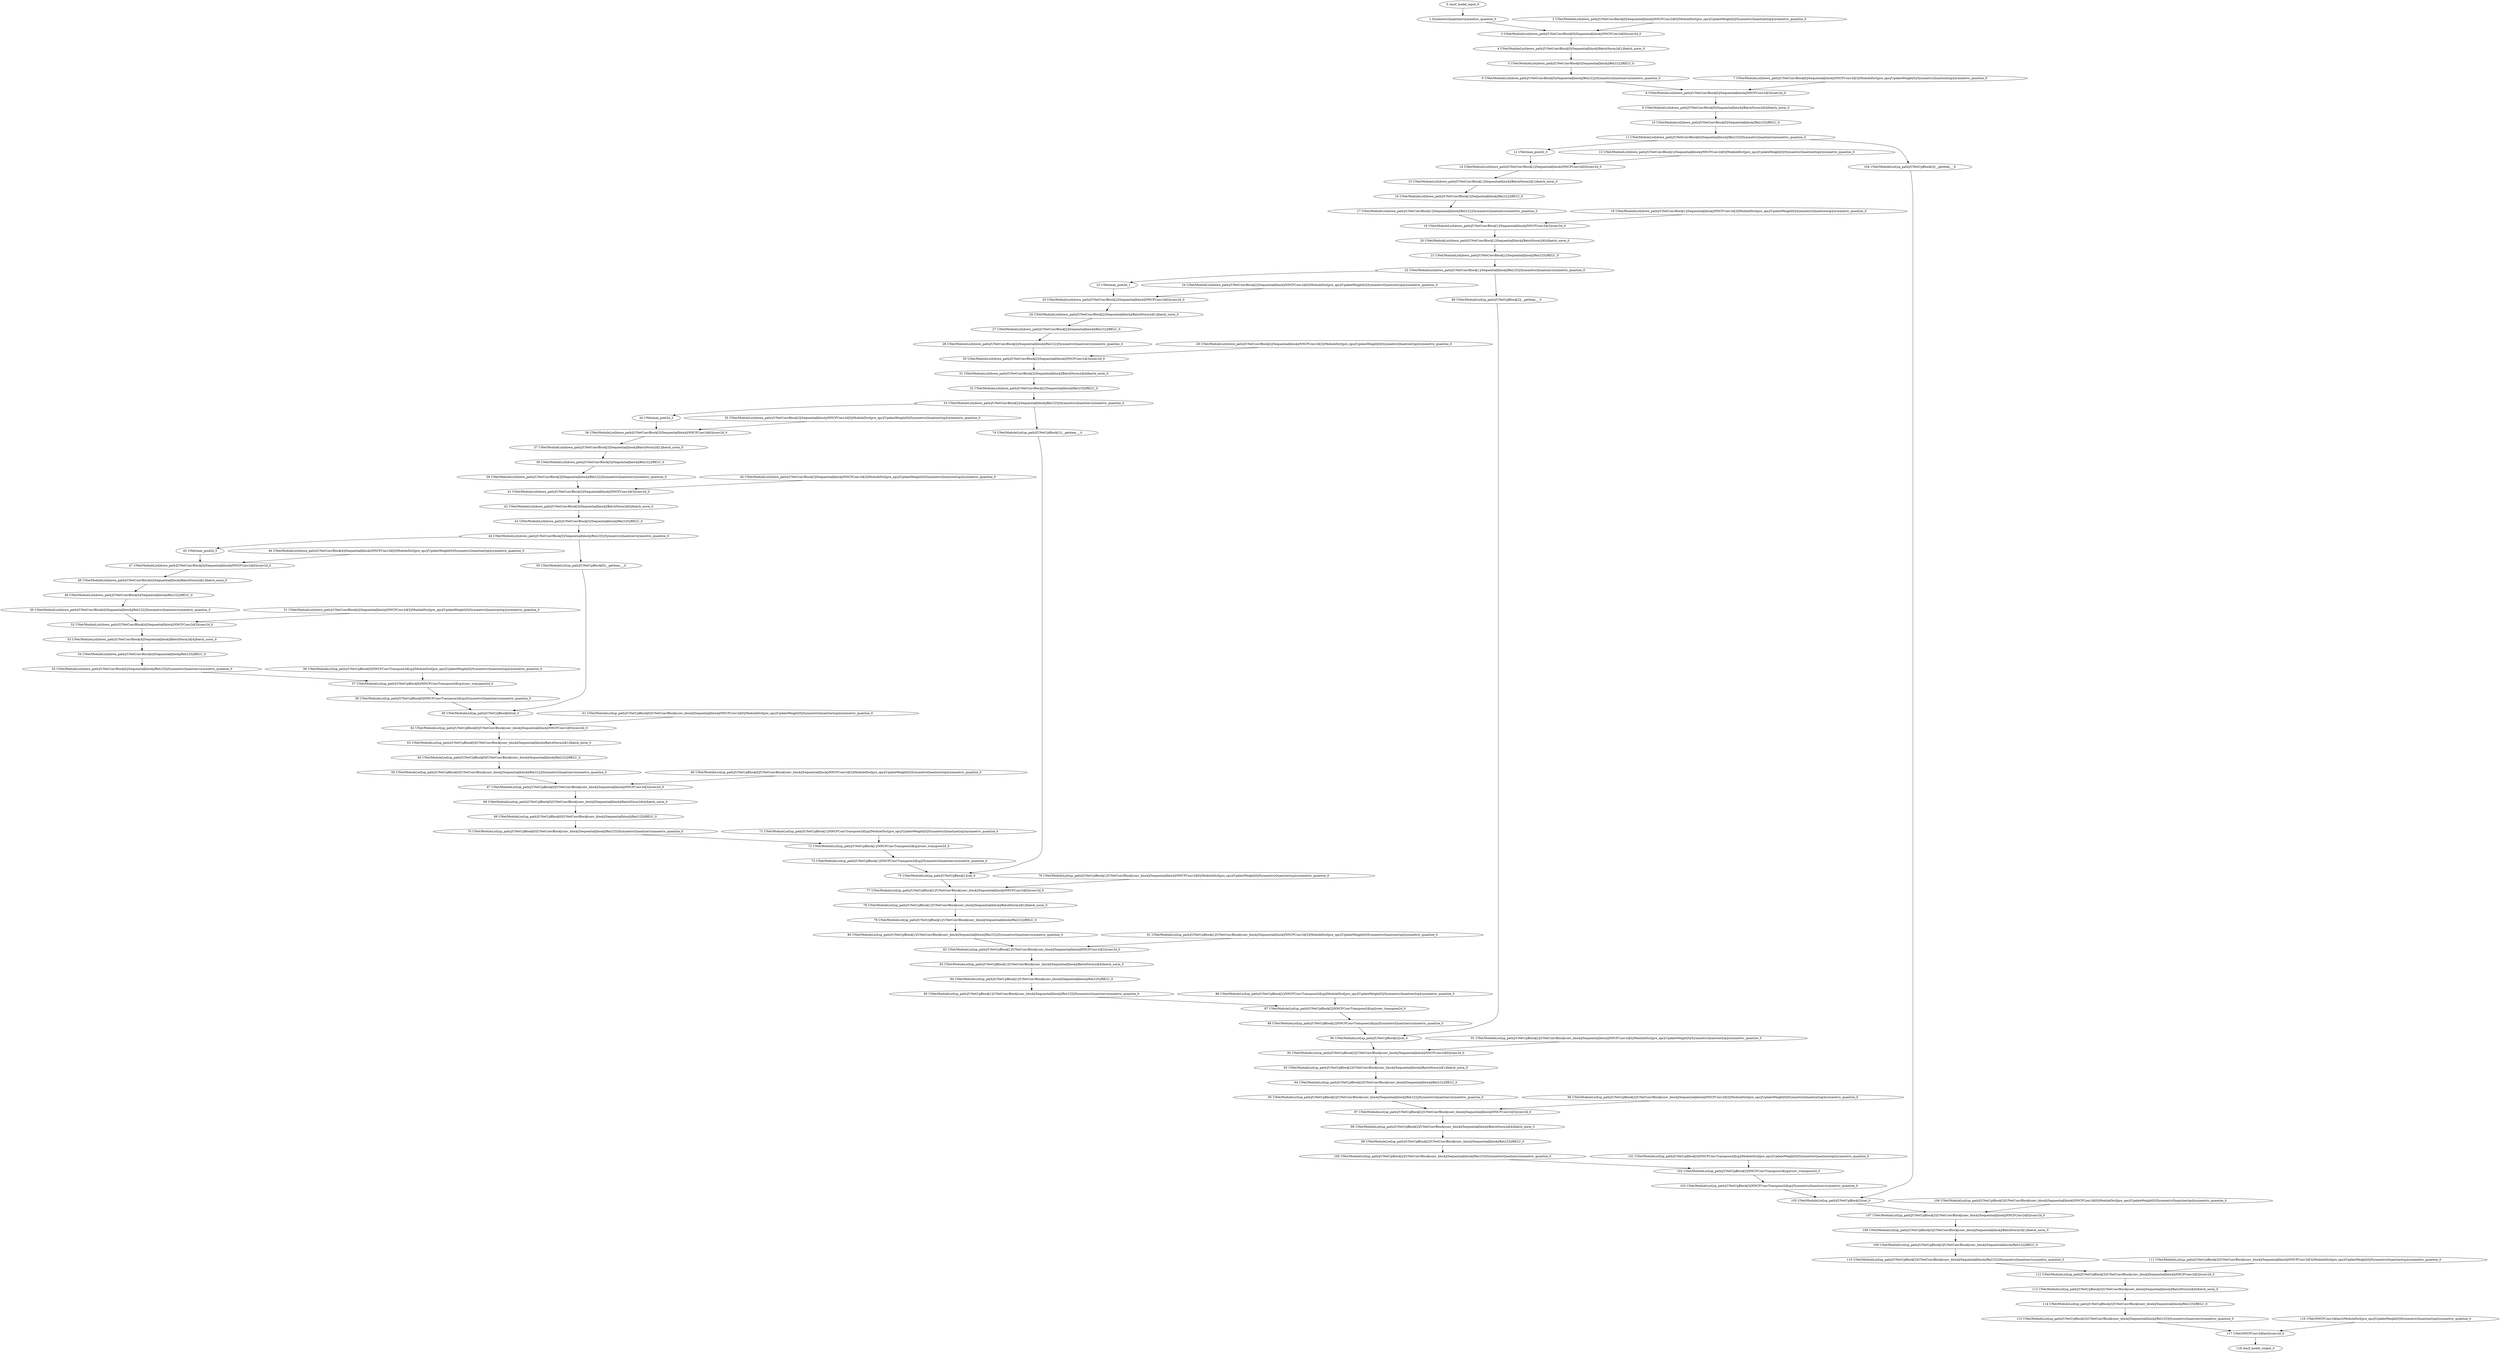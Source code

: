 strict digraph  {
"0 /nncf_model_input_0" [id=0, type=nncf_model_input];
"1 SymmetricQuantizer/symmetric_quantize_0" [id=1, type=symmetric_quantize];
"2 UNet/ModuleList[down_path]/UNetConvBlock[0]/Sequential[block]/NNCFConv2d[0]/ModuleDict[pre_ops]/UpdateWeight[0]/SymmetricQuantizer[op]/symmetric_quantize_0" [id=2, type=symmetric_quantize];
"3 UNet/ModuleList[down_path]/UNetConvBlock[0]/Sequential[block]/NNCFConv2d[0]/conv2d_0" [id=3, type=conv2d];
"4 UNet/ModuleList[down_path]/UNetConvBlock[0]/Sequential[block]/BatchNorm2d[1]/batch_norm_0" [id=4, type=batch_norm];
"5 UNet/ModuleList[down_path]/UNetConvBlock[0]/Sequential[block]/ReLU[2]/RELU_0" [id=5, type=RELU];
"6 UNet/ModuleList[down_path]/UNetConvBlock[0]/Sequential[block]/ReLU[2]/SymmetricQuantizer/symmetric_quantize_0" [id=6, type=symmetric_quantize];
"7 UNet/ModuleList[down_path]/UNetConvBlock[0]/Sequential[block]/NNCFConv2d[3]/ModuleDict[pre_ops]/UpdateWeight[0]/SymmetricQuantizer[op]/symmetric_quantize_0" [id=7, type=symmetric_quantize];
"8 UNet/ModuleList[down_path]/UNetConvBlock[0]/Sequential[block]/NNCFConv2d[3]/conv2d_0" [id=8, type=conv2d];
"9 UNet/ModuleList[down_path]/UNetConvBlock[0]/Sequential[block]/BatchNorm2d[4]/batch_norm_0" [id=9, type=batch_norm];
"10 UNet/ModuleList[down_path]/UNetConvBlock[0]/Sequential[block]/ReLU[5]/RELU_0" [id=10, type=RELU];
"11 UNet/ModuleList[down_path]/UNetConvBlock[0]/Sequential[block]/ReLU[5]/SymmetricQuantizer/symmetric_quantize_0" [id=11, type=symmetric_quantize];
"12 UNet/max_pool2d_0" [id=12, type=max_pool2d];
"13 UNet/ModuleList[down_path]/UNetConvBlock[1]/Sequential[block]/NNCFConv2d[0]/ModuleDict[pre_ops]/UpdateWeight[0]/SymmetricQuantizer[op]/symmetric_quantize_0" [id=13, type=symmetric_quantize];
"14 UNet/ModuleList[down_path]/UNetConvBlock[1]/Sequential[block]/NNCFConv2d[0]/conv2d_0" [id=14, type=conv2d];
"15 UNet/ModuleList[down_path]/UNetConvBlock[1]/Sequential[block]/BatchNorm2d[1]/batch_norm_0" [id=15, type=batch_norm];
"16 UNet/ModuleList[down_path]/UNetConvBlock[1]/Sequential[block]/ReLU[2]/RELU_0" [id=16, type=RELU];
"17 UNet/ModuleList[down_path]/UNetConvBlock[1]/Sequential[block]/ReLU[2]/SymmetricQuantizer/symmetric_quantize_0" [id=17, type=symmetric_quantize];
"18 UNet/ModuleList[down_path]/UNetConvBlock[1]/Sequential[block]/NNCFConv2d[3]/ModuleDict[pre_ops]/UpdateWeight[0]/SymmetricQuantizer[op]/symmetric_quantize_0" [id=18, type=symmetric_quantize];
"19 UNet/ModuleList[down_path]/UNetConvBlock[1]/Sequential[block]/NNCFConv2d[3]/conv2d_0" [id=19, type=conv2d];
"20 UNet/ModuleList[down_path]/UNetConvBlock[1]/Sequential[block]/BatchNorm2d[4]/batch_norm_0" [id=20, type=batch_norm];
"21 UNet/ModuleList[down_path]/UNetConvBlock[1]/Sequential[block]/ReLU[5]/RELU_0" [id=21, type=RELU];
"22 UNet/ModuleList[down_path]/UNetConvBlock[1]/Sequential[block]/ReLU[5]/SymmetricQuantizer/symmetric_quantize_0" [id=22, type=symmetric_quantize];
"23 UNet/max_pool2d_1" [id=23, type=max_pool2d];
"24 UNet/ModuleList[down_path]/UNetConvBlock[2]/Sequential[block]/NNCFConv2d[0]/ModuleDict[pre_ops]/UpdateWeight[0]/SymmetricQuantizer[op]/symmetric_quantize_0" [id=24, type=symmetric_quantize];
"25 UNet/ModuleList[down_path]/UNetConvBlock[2]/Sequential[block]/NNCFConv2d[0]/conv2d_0" [id=25, type=conv2d];
"26 UNet/ModuleList[down_path]/UNetConvBlock[2]/Sequential[block]/BatchNorm2d[1]/batch_norm_0" [id=26, type=batch_norm];
"27 UNet/ModuleList[down_path]/UNetConvBlock[2]/Sequential[block]/ReLU[2]/RELU_0" [id=27, type=RELU];
"28 UNet/ModuleList[down_path]/UNetConvBlock[2]/Sequential[block]/ReLU[2]/SymmetricQuantizer/symmetric_quantize_0" [id=28, type=symmetric_quantize];
"29 UNet/ModuleList[down_path]/UNetConvBlock[2]/Sequential[block]/NNCFConv2d[3]/ModuleDict[pre_ops]/UpdateWeight[0]/SymmetricQuantizer[op]/symmetric_quantize_0" [id=29, type=symmetric_quantize];
"30 UNet/ModuleList[down_path]/UNetConvBlock[2]/Sequential[block]/NNCFConv2d[3]/conv2d_0" [id=30, type=conv2d];
"31 UNet/ModuleList[down_path]/UNetConvBlock[2]/Sequential[block]/BatchNorm2d[4]/batch_norm_0" [id=31, type=batch_norm];
"32 UNet/ModuleList[down_path]/UNetConvBlock[2]/Sequential[block]/ReLU[5]/RELU_0" [id=32, type=RELU];
"33 UNet/ModuleList[down_path]/UNetConvBlock[2]/Sequential[block]/ReLU[5]/SymmetricQuantizer/symmetric_quantize_0" [id=33, type=symmetric_quantize];
"34 UNet/max_pool2d_2" [id=34, type=max_pool2d];
"35 UNet/ModuleList[down_path]/UNetConvBlock[3]/Sequential[block]/NNCFConv2d[0]/ModuleDict[pre_ops]/UpdateWeight[0]/SymmetricQuantizer[op]/symmetric_quantize_0" [id=35, type=symmetric_quantize];
"36 UNet/ModuleList[down_path]/UNetConvBlock[3]/Sequential[block]/NNCFConv2d[0]/conv2d_0" [id=36, type=conv2d];
"37 UNet/ModuleList[down_path]/UNetConvBlock[3]/Sequential[block]/BatchNorm2d[1]/batch_norm_0" [id=37, type=batch_norm];
"38 UNet/ModuleList[down_path]/UNetConvBlock[3]/Sequential[block]/ReLU[2]/RELU_0" [id=38, type=RELU];
"39 UNet/ModuleList[down_path]/UNetConvBlock[3]/Sequential[block]/ReLU[2]/SymmetricQuantizer/symmetric_quantize_0" [id=39, type=symmetric_quantize];
"40 UNet/ModuleList[down_path]/UNetConvBlock[3]/Sequential[block]/NNCFConv2d[3]/ModuleDict[pre_ops]/UpdateWeight[0]/SymmetricQuantizer[op]/symmetric_quantize_0" [id=40, type=symmetric_quantize];
"41 UNet/ModuleList[down_path]/UNetConvBlock[3]/Sequential[block]/NNCFConv2d[3]/conv2d_0" [id=41, type=conv2d];
"42 UNet/ModuleList[down_path]/UNetConvBlock[3]/Sequential[block]/BatchNorm2d[4]/batch_norm_0" [id=42, type=batch_norm];
"43 UNet/ModuleList[down_path]/UNetConvBlock[3]/Sequential[block]/ReLU[5]/RELU_0" [id=43, type=RELU];
"44 UNet/ModuleList[down_path]/UNetConvBlock[3]/Sequential[block]/ReLU[5]/SymmetricQuantizer/symmetric_quantize_0" [id=44, type=symmetric_quantize];
"45 UNet/max_pool2d_3" [id=45, type=max_pool2d];
"46 UNet/ModuleList[down_path]/UNetConvBlock[4]/Sequential[block]/NNCFConv2d[0]/ModuleDict[pre_ops]/UpdateWeight[0]/SymmetricQuantizer[op]/symmetric_quantize_0" [id=46, type=symmetric_quantize];
"47 UNet/ModuleList[down_path]/UNetConvBlock[4]/Sequential[block]/NNCFConv2d[0]/conv2d_0" [id=47, type=conv2d];
"48 UNet/ModuleList[down_path]/UNetConvBlock[4]/Sequential[block]/BatchNorm2d[1]/batch_norm_0" [id=48, type=batch_norm];
"49 UNet/ModuleList[down_path]/UNetConvBlock[4]/Sequential[block]/ReLU[2]/RELU_0" [id=49, type=RELU];
"50 UNet/ModuleList[down_path]/UNetConvBlock[4]/Sequential[block]/ReLU[2]/SymmetricQuantizer/symmetric_quantize_0" [id=50, type=symmetric_quantize];
"51 UNet/ModuleList[down_path]/UNetConvBlock[4]/Sequential[block]/NNCFConv2d[3]/ModuleDict[pre_ops]/UpdateWeight[0]/SymmetricQuantizer[op]/symmetric_quantize_0" [id=51, type=symmetric_quantize];
"52 UNet/ModuleList[down_path]/UNetConvBlock[4]/Sequential[block]/NNCFConv2d[3]/conv2d_0" [id=52, type=conv2d];
"53 UNet/ModuleList[down_path]/UNetConvBlock[4]/Sequential[block]/BatchNorm2d[4]/batch_norm_0" [id=53, type=batch_norm];
"54 UNet/ModuleList[down_path]/UNetConvBlock[4]/Sequential[block]/ReLU[5]/RELU_0" [id=54, type=RELU];
"55 UNet/ModuleList[down_path]/UNetConvBlock[4]/Sequential[block]/ReLU[5]/SymmetricQuantizer/symmetric_quantize_0" [id=55, type=symmetric_quantize];
"56 UNet/ModuleList[up_path]/UNetUpBlock[0]/NNCFConvTranspose2d[up]/ModuleDict[pre_ops]/UpdateWeight[0]/SymmetricQuantizer[op]/symmetric_quantize_0" [id=56, type=symmetric_quantize];
"57 UNet/ModuleList[up_path]/UNetUpBlock[0]/NNCFConvTranspose2d[up]/conv_transpose2d_0" [id=57, type=conv_transpose2d];
"58 UNet/ModuleList[up_path]/UNetUpBlock[0]/NNCFConvTranspose2d[up]/SymmetricQuantizer/symmetric_quantize_0" [id=58, type=symmetric_quantize];
"59 UNet/ModuleList[up_path]/UNetUpBlock[0]/__getitem___0" [id=59, type=__getitem__];
"60 UNet/ModuleList[up_path]/UNetUpBlock[0]/cat_0" [id=60, type=cat];
"61 UNet/ModuleList[up_path]/UNetUpBlock[0]/UNetConvBlock[conv_block]/Sequential[block]/NNCFConv2d[0]/ModuleDict[pre_ops]/UpdateWeight[0]/SymmetricQuantizer[op]/symmetric_quantize_0" [id=61, type=symmetric_quantize];
"62 UNet/ModuleList[up_path]/UNetUpBlock[0]/UNetConvBlock[conv_block]/Sequential[block]/NNCFConv2d[0]/conv2d_0" [id=62, type=conv2d];
"63 UNet/ModuleList[up_path]/UNetUpBlock[0]/UNetConvBlock[conv_block]/Sequential[block]/BatchNorm2d[1]/batch_norm_0" [id=63, type=batch_norm];
"64 UNet/ModuleList[up_path]/UNetUpBlock[0]/UNetConvBlock[conv_block]/Sequential[block]/ReLU[2]/RELU_0" [id=64, type=RELU];
"65 UNet/ModuleList[up_path]/UNetUpBlock[0]/UNetConvBlock[conv_block]/Sequential[block]/ReLU[2]/SymmetricQuantizer/symmetric_quantize_0" [id=65, type=symmetric_quantize];
"66 UNet/ModuleList[up_path]/UNetUpBlock[0]/UNetConvBlock[conv_block]/Sequential[block]/NNCFConv2d[3]/ModuleDict[pre_ops]/UpdateWeight[0]/SymmetricQuantizer[op]/symmetric_quantize_0" [id=66, type=symmetric_quantize];
"67 UNet/ModuleList[up_path]/UNetUpBlock[0]/UNetConvBlock[conv_block]/Sequential[block]/NNCFConv2d[3]/conv2d_0" [id=67, type=conv2d];
"68 UNet/ModuleList[up_path]/UNetUpBlock[0]/UNetConvBlock[conv_block]/Sequential[block]/BatchNorm2d[4]/batch_norm_0" [id=68, type=batch_norm];
"69 UNet/ModuleList[up_path]/UNetUpBlock[0]/UNetConvBlock[conv_block]/Sequential[block]/ReLU[5]/RELU_0" [id=69, type=RELU];
"70 UNet/ModuleList[up_path]/UNetUpBlock[0]/UNetConvBlock[conv_block]/Sequential[block]/ReLU[5]/SymmetricQuantizer/symmetric_quantize_0" [id=70, type=symmetric_quantize];
"71 UNet/ModuleList[up_path]/UNetUpBlock[1]/NNCFConvTranspose2d[up]/ModuleDict[pre_ops]/UpdateWeight[0]/SymmetricQuantizer[op]/symmetric_quantize_0" [id=71, type=symmetric_quantize];
"72 UNet/ModuleList[up_path]/UNetUpBlock[1]/NNCFConvTranspose2d[up]/conv_transpose2d_0" [id=72, type=conv_transpose2d];
"73 UNet/ModuleList[up_path]/UNetUpBlock[1]/NNCFConvTranspose2d[up]/SymmetricQuantizer/symmetric_quantize_0" [id=73, type=symmetric_quantize];
"74 UNet/ModuleList[up_path]/UNetUpBlock[1]/__getitem___0" [id=74, type=__getitem__];
"75 UNet/ModuleList[up_path]/UNetUpBlock[1]/cat_0" [id=75, type=cat];
"76 UNet/ModuleList[up_path]/UNetUpBlock[1]/UNetConvBlock[conv_block]/Sequential[block]/NNCFConv2d[0]/ModuleDict[pre_ops]/UpdateWeight[0]/SymmetricQuantizer[op]/symmetric_quantize_0" [id=76, type=symmetric_quantize];
"77 UNet/ModuleList[up_path]/UNetUpBlock[1]/UNetConvBlock[conv_block]/Sequential[block]/NNCFConv2d[0]/conv2d_0" [id=77, type=conv2d];
"78 UNet/ModuleList[up_path]/UNetUpBlock[1]/UNetConvBlock[conv_block]/Sequential[block]/BatchNorm2d[1]/batch_norm_0" [id=78, type=batch_norm];
"79 UNet/ModuleList[up_path]/UNetUpBlock[1]/UNetConvBlock[conv_block]/Sequential[block]/ReLU[2]/RELU_0" [id=79, type=RELU];
"80 UNet/ModuleList[up_path]/UNetUpBlock[1]/UNetConvBlock[conv_block]/Sequential[block]/ReLU[2]/SymmetricQuantizer/symmetric_quantize_0" [id=80, type=symmetric_quantize];
"81 UNet/ModuleList[up_path]/UNetUpBlock[1]/UNetConvBlock[conv_block]/Sequential[block]/NNCFConv2d[3]/ModuleDict[pre_ops]/UpdateWeight[0]/SymmetricQuantizer[op]/symmetric_quantize_0" [id=81, type=symmetric_quantize];
"82 UNet/ModuleList[up_path]/UNetUpBlock[1]/UNetConvBlock[conv_block]/Sequential[block]/NNCFConv2d[3]/conv2d_0" [id=82, type=conv2d];
"83 UNet/ModuleList[up_path]/UNetUpBlock[1]/UNetConvBlock[conv_block]/Sequential[block]/BatchNorm2d[4]/batch_norm_0" [id=83, type=batch_norm];
"84 UNet/ModuleList[up_path]/UNetUpBlock[1]/UNetConvBlock[conv_block]/Sequential[block]/ReLU[5]/RELU_0" [id=84, type=RELU];
"85 UNet/ModuleList[up_path]/UNetUpBlock[1]/UNetConvBlock[conv_block]/Sequential[block]/ReLU[5]/SymmetricQuantizer/symmetric_quantize_0" [id=85, type=symmetric_quantize];
"86 UNet/ModuleList[up_path]/UNetUpBlock[2]/NNCFConvTranspose2d[up]/ModuleDict[pre_ops]/UpdateWeight[0]/SymmetricQuantizer[op]/symmetric_quantize_0" [id=86, type=symmetric_quantize];
"87 UNet/ModuleList[up_path]/UNetUpBlock[2]/NNCFConvTranspose2d[up]/conv_transpose2d_0" [id=87, type=conv_transpose2d];
"88 UNet/ModuleList[up_path]/UNetUpBlock[2]/NNCFConvTranspose2d[up]/SymmetricQuantizer/symmetric_quantize_0" [id=88, type=symmetric_quantize];
"89 UNet/ModuleList[up_path]/UNetUpBlock[2]/__getitem___0" [id=89, type=__getitem__];
"90 UNet/ModuleList[up_path]/UNetUpBlock[2]/cat_0" [id=90, type=cat];
"91 UNet/ModuleList[up_path]/UNetUpBlock[2]/UNetConvBlock[conv_block]/Sequential[block]/NNCFConv2d[0]/ModuleDict[pre_ops]/UpdateWeight[0]/SymmetricQuantizer[op]/symmetric_quantize_0" [id=91, type=symmetric_quantize];
"92 UNet/ModuleList[up_path]/UNetUpBlock[2]/UNetConvBlock[conv_block]/Sequential[block]/NNCFConv2d[0]/conv2d_0" [id=92, type=conv2d];
"93 UNet/ModuleList[up_path]/UNetUpBlock[2]/UNetConvBlock[conv_block]/Sequential[block]/BatchNorm2d[1]/batch_norm_0" [id=93, type=batch_norm];
"94 UNet/ModuleList[up_path]/UNetUpBlock[2]/UNetConvBlock[conv_block]/Sequential[block]/ReLU[2]/RELU_0" [id=94, type=RELU];
"95 UNet/ModuleList[up_path]/UNetUpBlock[2]/UNetConvBlock[conv_block]/Sequential[block]/ReLU[2]/SymmetricQuantizer/symmetric_quantize_0" [id=95, type=symmetric_quantize];
"96 UNet/ModuleList[up_path]/UNetUpBlock[2]/UNetConvBlock[conv_block]/Sequential[block]/NNCFConv2d[3]/ModuleDict[pre_ops]/UpdateWeight[0]/SymmetricQuantizer[op]/symmetric_quantize_0" [id=96, type=symmetric_quantize];
"97 UNet/ModuleList[up_path]/UNetUpBlock[2]/UNetConvBlock[conv_block]/Sequential[block]/NNCFConv2d[3]/conv2d_0" [id=97, type=conv2d];
"98 UNet/ModuleList[up_path]/UNetUpBlock[2]/UNetConvBlock[conv_block]/Sequential[block]/BatchNorm2d[4]/batch_norm_0" [id=98, type=batch_norm];
"99 UNet/ModuleList[up_path]/UNetUpBlock[2]/UNetConvBlock[conv_block]/Sequential[block]/ReLU[5]/RELU_0" [id=99, type=RELU];
"100 UNet/ModuleList[up_path]/UNetUpBlock[2]/UNetConvBlock[conv_block]/Sequential[block]/ReLU[5]/SymmetricQuantizer/symmetric_quantize_0" [id=100, type=symmetric_quantize];
"101 UNet/ModuleList[up_path]/UNetUpBlock[3]/NNCFConvTranspose2d[up]/ModuleDict[pre_ops]/UpdateWeight[0]/SymmetricQuantizer[op]/symmetric_quantize_0" [id=101, type=symmetric_quantize];
"102 UNet/ModuleList[up_path]/UNetUpBlock[3]/NNCFConvTranspose2d[up]/conv_transpose2d_0" [id=102, type=conv_transpose2d];
"103 UNet/ModuleList[up_path]/UNetUpBlock[3]/NNCFConvTranspose2d[up]/SymmetricQuantizer/symmetric_quantize_0" [id=103, type=symmetric_quantize];
"104 UNet/ModuleList[up_path]/UNetUpBlock[3]/__getitem___0" [id=104, type=__getitem__];
"105 UNet/ModuleList[up_path]/UNetUpBlock[3]/cat_0" [id=105, type=cat];
"106 UNet/ModuleList[up_path]/UNetUpBlock[3]/UNetConvBlock[conv_block]/Sequential[block]/NNCFConv2d[0]/ModuleDict[pre_ops]/UpdateWeight[0]/SymmetricQuantizer[op]/symmetric_quantize_0" [id=106, type=symmetric_quantize];
"107 UNet/ModuleList[up_path]/UNetUpBlock[3]/UNetConvBlock[conv_block]/Sequential[block]/NNCFConv2d[0]/conv2d_0" [id=107, type=conv2d];
"108 UNet/ModuleList[up_path]/UNetUpBlock[3]/UNetConvBlock[conv_block]/Sequential[block]/BatchNorm2d[1]/batch_norm_0" [id=108, type=batch_norm];
"109 UNet/ModuleList[up_path]/UNetUpBlock[3]/UNetConvBlock[conv_block]/Sequential[block]/ReLU[2]/RELU_0" [id=109, type=RELU];
"110 UNet/ModuleList[up_path]/UNetUpBlock[3]/UNetConvBlock[conv_block]/Sequential[block]/ReLU[2]/SymmetricQuantizer/symmetric_quantize_0" [id=110, type=symmetric_quantize];
"111 UNet/ModuleList[up_path]/UNetUpBlock[3]/UNetConvBlock[conv_block]/Sequential[block]/NNCFConv2d[3]/ModuleDict[pre_ops]/UpdateWeight[0]/SymmetricQuantizer[op]/symmetric_quantize_0" [id=111, type=symmetric_quantize];
"112 UNet/ModuleList[up_path]/UNetUpBlock[3]/UNetConvBlock[conv_block]/Sequential[block]/NNCFConv2d[3]/conv2d_0" [id=112, type=conv2d];
"113 UNet/ModuleList[up_path]/UNetUpBlock[3]/UNetConvBlock[conv_block]/Sequential[block]/BatchNorm2d[4]/batch_norm_0" [id=113, type=batch_norm];
"114 UNet/ModuleList[up_path]/UNetUpBlock[3]/UNetConvBlock[conv_block]/Sequential[block]/ReLU[5]/RELU_0" [id=114, type=RELU];
"115 UNet/ModuleList[up_path]/UNetUpBlock[3]/UNetConvBlock[conv_block]/Sequential[block]/ReLU[5]/SymmetricQuantizer/symmetric_quantize_0" [id=115, type=symmetric_quantize];
"116 UNet/NNCFConv2d[last]/ModuleDict[pre_ops]/UpdateWeight[0]/SymmetricQuantizer[op]/symmetric_quantize_0" [id=116, type=symmetric_quantize];
"117 UNet/NNCFConv2d[last]/conv2d_0" [id=117, type=conv2d];
"118 /nncf_model_output_0" [id=118, type=nncf_model_output];
"0 /nncf_model_input_0" -> "1 SymmetricQuantizer/symmetric_quantize_0";
"1 SymmetricQuantizer/symmetric_quantize_0" -> "3 UNet/ModuleList[down_path]/UNetConvBlock[0]/Sequential[block]/NNCFConv2d[0]/conv2d_0";
"2 UNet/ModuleList[down_path]/UNetConvBlock[0]/Sequential[block]/NNCFConv2d[0]/ModuleDict[pre_ops]/UpdateWeight[0]/SymmetricQuantizer[op]/symmetric_quantize_0" -> "3 UNet/ModuleList[down_path]/UNetConvBlock[0]/Sequential[block]/NNCFConv2d[0]/conv2d_0";
"3 UNet/ModuleList[down_path]/UNetConvBlock[0]/Sequential[block]/NNCFConv2d[0]/conv2d_0" -> "4 UNet/ModuleList[down_path]/UNetConvBlock[0]/Sequential[block]/BatchNorm2d[1]/batch_norm_0";
"4 UNet/ModuleList[down_path]/UNetConvBlock[0]/Sequential[block]/BatchNorm2d[1]/batch_norm_0" -> "5 UNet/ModuleList[down_path]/UNetConvBlock[0]/Sequential[block]/ReLU[2]/RELU_0";
"5 UNet/ModuleList[down_path]/UNetConvBlock[0]/Sequential[block]/ReLU[2]/RELU_0" -> "6 UNet/ModuleList[down_path]/UNetConvBlock[0]/Sequential[block]/ReLU[2]/SymmetricQuantizer/symmetric_quantize_0";
"6 UNet/ModuleList[down_path]/UNetConvBlock[0]/Sequential[block]/ReLU[2]/SymmetricQuantizer/symmetric_quantize_0" -> "8 UNet/ModuleList[down_path]/UNetConvBlock[0]/Sequential[block]/NNCFConv2d[3]/conv2d_0";
"7 UNet/ModuleList[down_path]/UNetConvBlock[0]/Sequential[block]/NNCFConv2d[3]/ModuleDict[pre_ops]/UpdateWeight[0]/SymmetricQuantizer[op]/symmetric_quantize_0" -> "8 UNet/ModuleList[down_path]/UNetConvBlock[0]/Sequential[block]/NNCFConv2d[3]/conv2d_0";
"8 UNet/ModuleList[down_path]/UNetConvBlock[0]/Sequential[block]/NNCFConv2d[3]/conv2d_0" -> "9 UNet/ModuleList[down_path]/UNetConvBlock[0]/Sequential[block]/BatchNorm2d[4]/batch_norm_0";
"9 UNet/ModuleList[down_path]/UNetConvBlock[0]/Sequential[block]/BatchNorm2d[4]/batch_norm_0" -> "10 UNet/ModuleList[down_path]/UNetConvBlock[0]/Sequential[block]/ReLU[5]/RELU_0";
"10 UNet/ModuleList[down_path]/UNetConvBlock[0]/Sequential[block]/ReLU[5]/RELU_0" -> "11 UNet/ModuleList[down_path]/UNetConvBlock[0]/Sequential[block]/ReLU[5]/SymmetricQuantizer/symmetric_quantize_0";
"11 UNet/ModuleList[down_path]/UNetConvBlock[0]/Sequential[block]/ReLU[5]/SymmetricQuantizer/symmetric_quantize_0" -> "12 UNet/max_pool2d_0";
"12 UNet/max_pool2d_0" -> "14 UNet/ModuleList[down_path]/UNetConvBlock[1]/Sequential[block]/NNCFConv2d[0]/conv2d_0";
"13 UNet/ModuleList[down_path]/UNetConvBlock[1]/Sequential[block]/NNCFConv2d[0]/ModuleDict[pre_ops]/UpdateWeight[0]/SymmetricQuantizer[op]/symmetric_quantize_0" -> "14 UNet/ModuleList[down_path]/UNetConvBlock[1]/Sequential[block]/NNCFConv2d[0]/conv2d_0";
"14 UNet/ModuleList[down_path]/UNetConvBlock[1]/Sequential[block]/NNCFConv2d[0]/conv2d_0" -> "15 UNet/ModuleList[down_path]/UNetConvBlock[1]/Sequential[block]/BatchNorm2d[1]/batch_norm_0";
"15 UNet/ModuleList[down_path]/UNetConvBlock[1]/Sequential[block]/BatchNorm2d[1]/batch_norm_0" -> "16 UNet/ModuleList[down_path]/UNetConvBlock[1]/Sequential[block]/ReLU[2]/RELU_0";
"16 UNet/ModuleList[down_path]/UNetConvBlock[1]/Sequential[block]/ReLU[2]/RELU_0" -> "17 UNet/ModuleList[down_path]/UNetConvBlock[1]/Sequential[block]/ReLU[2]/SymmetricQuantizer/symmetric_quantize_0";
"17 UNet/ModuleList[down_path]/UNetConvBlock[1]/Sequential[block]/ReLU[2]/SymmetricQuantizer/symmetric_quantize_0" -> "19 UNet/ModuleList[down_path]/UNetConvBlock[1]/Sequential[block]/NNCFConv2d[3]/conv2d_0";
"18 UNet/ModuleList[down_path]/UNetConvBlock[1]/Sequential[block]/NNCFConv2d[3]/ModuleDict[pre_ops]/UpdateWeight[0]/SymmetricQuantizer[op]/symmetric_quantize_0" -> "19 UNet/ModuleList[down_path]/UNetConvBlock[1]/Sequential[block]/NNCFConv2d[3]/conv2d_0";
"19 UNet/ModuleList[down_path]/UNetConvBlock[1]/Sequential[block]/NNCFConv2d[3]/conv2d_0" -> "20 UNet/ModuleList[down_path]/UNetConvBlock[1]/Sequential[block]/BatchNorm2d[4]/batch_norm_0";
"20 UNet/ModuleList[down_path]/UNetConvBlock[1]/Sequential[block]/BatchNorm2d[4]/batch_norm_0" -> "21 UNet/ModuleList[down_path]/UNetConvBlock[1]/Sequential[block]/ReLU[5]/RELU_0";
"21 UNet/ModuleList[down_path]/UNetConvBlock[1]/Sequential[block]/ReLU[5]/RELU_0" -> "22 UNet/ModuleList[down_path]/UNetConvBlock[1]/Sequential[block]/ReLU[5]/SymmetricQuantizer/symmetric_quantize_0";
"22 UNet/ModuleList[down_path]/UNetConvBlock[1]/Sequential[block]/ReLU[5]/SymmetricQuantizer/symmetric_quantize_0" -> "23 UNet/max_pool2d_1";
"22 UNet/ModuleList[down_path]/UNetConvBlock[1]/Sequential[block]/ReLU[5]/SymmetricQuantizer/symmetric_quantize_0" -> "89 UNet/ModuleList[up_path]/UNetUpBlock[2]/__getitem___0";
"23 UNet/max_pool2d_1" -> "25 UNet/ModuleList[down_path]/UNetConvBlock[2]/Sequential[block]/NNCFConv2d[0]/conv2d_0";
"24 UNet/ModuleList[down_path]/UNetConvBlock[2]/Sequential[block]/NNCFConv2d[0]/ModuleDict[pre_ops]/UpdateWeight[0]/SymmetricQuantizer[op]/symmetric_quantize_0" -> "25 UNet/ModuleList[down_path]/UNetConvBlock[2]/Sequential[block]/NNCFConv2d[0]/conv2d_0";
"25 UNet/ModuleList[down_path]/UNetConvBlock[2]/Sequential[block]/NNCFConv2d[0]/conv2d_0" -> "26 UNet/ModuleList[down_path]/UNetConvBlock[2]/Sequential[block]/BatchNorm2d[1]/batch_norm_0";
"26 UNet/ModuleList[down_path]/UNetConvBlock[2]/Sequential[block]/BatchNorm2d[1]/batch_norm_0" -> "27 UNet/ModuleList[down_path]/UNetConvBlock[2]/Sequential[block]/ReLU[2]/RELU_0";
"27 UNet/ModuleList[down_path]/UNetConvBlock[2]/Sequential[block]/ReLU[2]/RELU_0" -> "28 UNet/ModuleList[down_path]/UNetConvBlock[2]/Sequential[block]/ReLU[2]/SymmetricQuantizer/symmetric_quantize_0";
"28 UNet/ModuleList[down_path]/UNetConvBlock[2]/Sequential[block]/ReLU[2]/SymmetricQuantizer/symmetric_quantize_0" -> "30 UNet/ModuleList[down_path]/UNetConvBlock[2]/Sequential[block]/NNCFConv2d[3]/conv2d_0";
"29 UNet/ModuleList[down_path]/UNetConvBlock[2]/Sequential[block]/NNCFConv2d[3]/ModuleDict[pre_ops]/UpdateWeight[0]/SymmetricQuantizer[op]/symmetric_quantize_0" -> "30 UNet/ModuleList[down_path]/UNetConvBlock[2]/Sequential[block]/NNCFConv2d[3]/conv2d_0";
"30 UNet/ModuleList[down_path]/UNetConvBlock[2]/Sequential[block]/NNCFConv2d[3]/conv2d_0" -> "31 UNet/ModuleList[down_path]/UNetConvBlock[2]/Sequential[block]/BatchNorm2d[4]/batch_norm_0";
"31 UNet/ModuleList[down_path]/UNetConvBlock[2]/Sequential[block]/BatchNorm2d[4]/batch_norm_0" -> "32 UNet/ModuleList[down_path]/UNetConvBlock[2]/Sequential[block]/ReLU[5]/RELU_0";
"32 UNet/ModuleList[down_path]/UNetConvBlock[2]/Sequential[block]/ReLU[5]/RELU_0" -> "33 UNet/ModuleList[down_path]/UNetConvBlock[2]/Sequential[block]/ReLU[5]/SymmetricQuantizer/symmetric_quantize_0";
"33 UNet/ModuleList[down_path]/UNetConvBlock[2]/Sequential[block]/ReLU[5]/SymmetricQuantizer/symmetric_quantize_0" -> "34 UNet/max_pool2d_2";
"33 UNet/ModuleList[down_path]/UNetConvBlock[2]/Sequential[block]/ReLU[5]/SymmetricQuantizer/symmetric_quantize_0" -> "74 UNet/ModuleList[up_path]/UNetUpBlock[1]/__getitem___0";
"34 UNet/max_pool2d_2" -> "36 UNet/ModuleList[down_path]/UNetConvBlock[3]/Sequential[block]/NNCFConv2d[0]/conv2d_0";
"35 UNet/ModuleList[down_path]/UNetConvBlock[3]/Sequential[block]/NNCFConv2d[0]/ModuleDict[pre_ops]/UpdateWeight[0]/SymmetricQuantizer[op]/symmetric_quantize_0" -> "36 UNet/ModuleList[down_path]/UNetConvBlock[3]/Sequential[block]/NNCFConv2d[0]/conv2d_0";
"36 UNet/ModuleList[down_path]/UNetConvBlock[3]/Sequential[block]/NNCFConv2d[0]/conv2d_0" -> "37 UNet/ModuleList[down_path]/UNetConvBlock[3]/Sequential[block]/BatchNorm2d[1]/batch_norm_0";
"37 UNet/ModuleList[down_path]/UNetConvBlock[3]/Sequential[block]/BatchNorm2d[1]/batch_norm_0" -> "38 UNet/ModuleList[down_path]/UNetConvBlock[3]/Sequential[block]/ReLU[2]/RELU_0";
"38 UNet/ModuleList[down_path]/UNetConvBlock[3]/Sequential[block]/ReLU[2]/RELU_0" -> "39 UNet/ModuleList[down_path]/UNetConvBlock[3]/Sequential[block]/ReLU[2]/SymmetricQuantizer/symmetric_quantize_0";
"39 UNet/ModuleList[down_path]/UNetConvBlock[3]/Sequential[block]/ReLU[2]/SymmetricQuantizer/symmetric_quantize_0" -> "41 UNet/ModuleList[down_path]/UNetConvBlock[3]/Sequential[block]/NNCFConv2d[3]/conv2d_0";
"40 UNet/ModuleList[down_path]/UNetConvBlock[3]/Sequential[block]/NNCFConv2d[3]/ModuleDict[pre_ops]/UpdateWeight[0]/SymmetricQuantizer[op]/symmetric_quantize_0" -> "41 UNet/ModuleList[down_path]/UNetConvBlock[3]/Sequential[block]/NNCFConv2d[3]/conv2d_0";
"41 UNet/ModuleList[down_path]/UNetConvBlock[3]/Sequential[block]/NNCFConv2d[3]/conv2d_0" -> "42 UNet/ModuleList[down_path]/UNetConvBlock[3]/Sequential[block]/BatchNorm2d[4]/batch_norm_0";
"42 UNet/ModuleList[down_path]/UNetConvBlock[3]/Sequential[block]/BatchNorm2d[4]/batch_norm_0" -> "43 UNet/ModuleList[down_path]/UNetConvBlock[3]/Sequential[block]/ReLU[5]/RELU_0";
"43 UNet/ModuleList[down_path]/UNetConvBlock[3]/Sequential[block]/ReLU[5]/RELU_0" -> "44 UNet/ModuleList[down_path]/UNetConvBlock[3]/Sequential[block]/ReLU[5]/SymmetricQuantizer/symmetric_quantize_0";
"44 UNet/ModuleList[down_path]/UNetConvBlock[3]/Sequential[block]/ReLU[5]/SymmetricQuantizer/symmetric_quantize_0" -> "45 UNet/max_pool2d_3";
"44 UNet/ModuleList[down_path]/UNetConvBlock[3]/Sequential[block]/ReLU[5]/SymmetricQuantizer/symmetric_quantize_0" -> "59 UNet/ModuleList[up_path]/UNetUpBlock[0]/__getitem___0";
"45 UNet/max_pool2d_3" -> "47 UNet/ModuleList[down_path]/UNetConvBlock[4]/Sequential[block]/NNCFConv2d[0]/conv2d_0";
"46 UNet/ModuleList[down_path]/UNetConvBlock[4]/Sequential[block]/NNCFConv2d[0]/ModuleDict[pre_ops]/UpdateWeight[0]/SymmetricQuantizer[op]/symmetric_quantize_0" -> "47 UNet/ModuleList[down_path]/UNetConvBlock[4]/Sequential[block]/NNCFConv2d[0]/conv2d_0";
"47 UNet/ModuleList[down_path]/UNetConvBlock[4]/Sequential[block]/NNCFConv2d[0]/conv2d_0" -> "48 UNet/ModuleList[down_path]/UNetConvBlock[4]/Sequential[block]/BatchNorm2d[1]/batch_norm_0";
"48 UNet/ModuleList[down_path]/UNetConvBlock[4]/Sequential[block]/BatchNorm2d[1]/batch_norm_0" -> "49 UNet/ModuleList[down_path]/UNetConvBlock[4]/Sequential[block]/ReLU[2]/RELU_0";
"49 UNet/ModuleList[down_path]/UNetConvBlock[4]/Sequential[block]/ReLU[2]/RELU_0" -> "50 UNet/ModuleList[down_path]/UNetConvBlock[4]/Sequential[block]/ReLU[2]/SymmetricQuantizer/symmetric_quantize_0";
"50 UNet/ModuleList[down_path]/UNetConvBlock[4]/Sequential[block]/ReLU[2]/SymmetricQuantizer/symmetric_quantize_0" -> "52 UNet/ModuleList[down_path]/UNetConvBlock[4]/Sequential[block]/NNCFConv2d[3]/conv2d_0";
"51 UNet/ModuleList[down_path]/UNetConvBlock[4]/Sequential[block]/NNCFConv2d[3]/ModuleDict[pre_ops]/UpdateWeight[0]/SymmetricQuantizer[op]/symmetric_quantize_0" -> "52 UNet/ModuleList[down_path]/UNetConvBlock[4]/Sequential[block]/NNCFConv2d[3]/conv2d_0";
"52 UNet/ModuleList[down_path]/UNetConvBlock[4]/Sequential[block]/NNCFConv2d[3]/conv2d_0" -> "53 UNet/ModuleList[down_path]/UNetConvBlock[4]/Sequential[block]/BatchNorm2d[4]/batch_norm_0";
"53 UNet/ModuleList[down_path]/UNetConvBlock[4]/Sequential[block]/BatchNorm2d[4]/batch_norm_0" -> "54 UNet/ModuleList[down_path]/UNetConvBlock[4]/Sequential[block]/ReLU[5]/RELU_0";
"54 UNet/ModuleList[down_path]/UNetConvBlock[4]/Sequential[block]/ReLU[5]/RELU_0" -> "55 UNet/ModuleList[down_path]/UNetConvBlock[4]/Sequential[block]/ReLU[5]/SymmetricQuantizer/symmetric_quantize_0";
"55 UNet/ModuleList[down_path]/UNetConvBlock[4]/Sequential[block]/ReLU[5]/SymmetricQuantizer/symmetric_quantize_0" -> "57 UNet/ModuleList[up_path]/UNetUpBlock[0]/NNCFConvTranspose2d[up]/conv_transpose2d_0";
"56 UNet/ModuleList[up_path]/UNetUpBlock[0]/NNCFConvTranspose2d[up]/ModuleDict[pre_ops]/UpdateWeight[0]/SymmetricQuantizer[op]/symmetric_quantize_0" -> "57 UNet/ModuleList[up_path]/UNetUpBlock[0]/NNCFConvTranspose2d[up]/conv_transpose2d_0";
"57 UNet/ModuleList[up_path]/UNetUpBlock[0]/NNCFConvTranspose2d[up]/conv_transpose2d_0" -> "58 UNet/ModuleList[up_path]/UNetUpBlock[0]/NNCFConvTranspose2d[up]/SymmetricQuantizer/symmetric_quantize_0";
"58 UNet/ModuleList[up_path]/UNetUpBlock[0]/NNCFConvTranspose2d[up]/SymmetricQuantizer/symmetric_quantize_0" -> "60 UNet/ModuleList[up_path]/UNetUpBlock[0]/cat_0";
"59 UNet/ModuleList[up_path]/UNetUpBlock[0]/__getitem___0" -> "60 UNet/ModuleList[up_path]/UNetUpBlock[0]/cat_0";
"60 UNet/ModuleList[up_path]/UNetUpBlock[0]/cat_0" -> "62 UNet/ModuleList[up_path]/UNetUpBlock[0]/UNetConvBlock[conv_block]/Sequential[block]/NNCFConv2d[0]/conv2d_0";
"61 UNet/ModuleList[up_path]/UNetUpBlock[0]/UNetConvBlock[conv_block]/Sequential[block]/NNCFConv2d[0]/ModuleDict[pre_ops]/UpdateWeight[0]/SymmetricQuantizer[op]/symmetric_quantize_0" -> "62 UNet/ModuleList[up_path]/UNetUpBlock[0]/UNetConvBlock[conv_block]/Sequential[block]/NNCFConv2d[0]/conv2d_0";
"62 UNet/ModuleList[up_path]/UNetUpBlock[0]/UNetConvBlock[conv_block]/Sequential[block]/NNCFConv2d[0]/conv2d_0" -> "63 UNet/ModuleList[up_path]/UNetUpBlock[0]/UNetConvBlock[conv_block]/Sequential[block]/BatchNorm2d[1]/batch_norm_0";
"63 UNet/ModuleList[up_path]/UNetUpBlock[0]/UNetConvBlock[conv_block]/Sequential[block]/BatchNorm2d[1]/batch_norm_0" -> "64 UNet/ModuleList[up_path]/UNetUpBlock[0]/UNetConvBlock[conv_block]/Sequential[block]/ReLU[2]/RELU_0";
"64 UNet/ModuleList[up_path]/UNetUpBlock[0]/UNetConvBlock[conv_block]/Sequential[block]/ReLU[2]/RELU_0" -> "65 UNet/ModuleList[up_path]/UNetUpBlock[0]/UNetConvBlock[conv_block]/Sequential[block]/ReLU[2]/SymmetricQuantizer/symmetric_quantize_0";
"65 UNet/ModuleList[up_path]/UNetUpBlock[0]/UNetConvBlock[conv_block]/Sequential[block]/ReLU[2]/SymmetricQuantizer/symmetric_quantize_0" -> "67 UNet/ModuleList[up_path]/UNetUpBlock[0]/UNetConvBlock[conv_block]/Sequential[block]/NNCFConv2d[3]/conv2d_0";
"66 UNet/ModuleList[up_path]/UNetUpBlock[0]/UNetConvBlock[conv_block]/Sequential[block]/NNCFConv2d[3]/ModuleDict[pre_ops]/UpdateWeight[0]/SymmetricQuantizer[op]/symmetric_quantize_0" -> "67 UNet/ModuleList[up_path]/UNetUpBlock[0]/UNetConvBlock[conv_block]/Sequential[block]/NNCFConv2d[3]/conv2d_0";
"67 UNet/ModuleList[up_path]/UNetUpBlock[0]/UNetConvBlock[conv_block]/Sequential[block]/NNCFConv2d[3]/conv2d_0" -> "68 UNet/ModuleList[up_path]/UNetUpBlock[0]/UNetConvBlock[conv_block]/Sequential[block]/BatchNorm2d[4]/batch_norm_0";
"68 UNet/ModuleList[up_path]/UNetUpBlock[0]/UNetConvBlock[conv_block]/Sequential[block]/BatchNorm2d[4]/batch_norm_0" -> "69 UNet/ModuleList[up_path]/UNetUpBlock[0]/UNetConvBlock[conv_block]/Sequential[block]/ReLU[5]/RELU_0";
"69 UNet/ModuleList[up_path]/UNetUpBlock[0]/UNetConvBlock[conv_block]/Sequential[block]/ReLU[5]/RELU_0" -> "70 UNet/ModuleList[up_path]/UNetUpBlock[0]/UNetConvBlock[conv_block]/Sequential[block]/ReLU[5]/SymmetricQuantizer/symmetric_quantize_0";
"70 UNet/ModuleList[up_path]/UNetUpBlock[0]/UNetConvBlock[conv_block]/Sequential[block]/ReLU[5]/SymmetricQuantizer/symmetric_quantize_0" -> "72 UNet/ModuleList[up_path]/UNetUpBlock[1]/NNCFConvTranspose2d[up]/conv_transpose2d_0";
"71 UNet/ModuleList[up_path]/UNetUpBlock[1]/NNCFConvTranspose2d[up]/ModuleDict[pre_ops]/UpdateWeight[0]/SymmetricQuantizer[op]/symmetric_quantize_0" -> "72 UNet/ModuleList[up_path]/UNetUpBlock[1]/NNCFConvTranspose2d[up]/conv_transpose2d_0";
"72 UNet/ModuleList[up_path]/UNetUpBlock[1]/NNCFConvTranspose2d[up]/conv_transpose2d_0" -> "73 UNet/ModuleList[up_path]/UNetUpBlock[1]/NNCFConvTranspose2d[up]/SymmetricQuantizer/symmetric_quantize_0";
"73 UNet/ModuleList[up_path]/UNetUpBlock[1]/NNCFConvTranspose2d[up]/SymmetricQuantizer/symmetric_quantize_0" -> "75 UNet/ModuleList[up_path]/UNetUpBlock[1]/cat_0";
"74 UNet/ModuleList[up_path]/UNetUpBlock[1]/__getitem___0" -> "75 UNet/ModuleList[up_path]/UNetUpBlock[1]/cat_0";
"75 UNet/ModuleList[up_path]/UNetUpBlock[1]/cat_0" -> "77 UNet/ModuleList[up_path]/UNetUpBlock[1]/UNetConvBlock[conv_block]/Sequential[block]/NNCFConv2d[0]/conv2d_0";
"76 UNet/ModuleList[up_path]/UNetUpBlock[1]/UNetConvBlock[conv_block]/Sequential[block]/NNCFConv2d[0]/ModuleDict[pre_ops]/UpdateWeight[0]/SymmetricQuantizer[op]/symmetric_quantize_0" -> "77 UNet/ModuleList[up_path]/UNetUpBlock[1]/UNetConvBlock[conv_block]/Sequential[block]/NNCFConv2d[0]/conv2d_0";
"77 UNet/ModuleList[up_path]/UNetUpBlock[1]/UNetConvBlock[conv_block]/Sequential[block]/NNCFConv2d[0]/conv2d_0" -> "78 UNet/ModuleList[up_path]/UNetUpBlock[1]/UNetConvBlock[conv_block]/Sequential[block]/BatchNorm2d[1]/batch_norm_0";
"78 UNet/ModuleList[up_path]/UNetUpBlock[1]/UNetConvBlock[conv_block]/Sequential[block]/BatchNorm2d[1]/batch_norm_0" -> "79 UNet/ModuleList[up_path]/UNetUpBlock[1]/UNetConvBlock[conv_block]/Sequential[block]/ReLU[2]/RELU_0";
"79 UNet/ModuleList[up_path]/UNetUpBlock[1]/UNetConvBlock[conv_block]/Sequential[block]/ReLU[2]/RELU_0" -> "80 UNet/ModuleList[up_path]/UNetUpBlock[1]/UNetConvBlock[conv_block]/Sequential[block]/ReLU[2]/SymmetricQuantizer/symmetric_quantize_0";
"80 UNet/ModuleList[up_path]/UNetUpBlock[1]/UNetConvBlock[conv_block]/Sequential[block]/ReLU[2]/SymmetricQuantizer/symmetric_quantize_0" -> "82 UNet/ModuleList[up_path]/UNetUpBlock[1]/UNetConvBlock[conv_block]/Sequential[block]/NNCFConv2d[3]/conv2d_0";
"81 UNet/ModuleList[up_path]/UNetUpBlock[1]/UNetConvBlock[conv_block]/Sequential[block]/NNCFConv2d[3]/ModuleDict[pre_ops]/UpdateWeight[0]/SymmetricQuantizer[op]/symmetric_quantize_0" -> "82 UNet/ModuleList[up_path]/UNetUpBlock[1]/UNetConvBlock[conv_block]/Sequential[block]/NNCFConv2d[3]/conv2d_0";
"82 UNet/ModuleList[up_path]/UNetUpBlock[1]/UNetConvBlock[conv_block]/Sequential[block]/NNCFConv2d[3]/conv2d_0" -> "83 UNet/ModuleList[up_path]/UNetUpBlock[1]/UNetConvBlock[conv_block]/Sequential[block]/BatchNorm2d[4]/batch_norm_0";
"83 UNet/ModuleList[up_path]/UNetUpBlock[1]/UNetConvBlock[conv_block]/Sequential[block]/BatchNorm2d[4]/batch_norm_0" -> "84 UNet/ModuleList[up_path]/UNetUpBlock[1]/UNetConvBlock[conv_block]/Sequential[block]/ReLU[5]/RELU_0";
"84 UNet/ModuleList[up_path]/UNetUpBlock[1]/UNetConvBlock[conv_block]/Sequential[block]/ReLU[5]/RELU_0" -> "85 UNet/ModuleList[up_path]/UNetUpBlock[1]/UNetConvBlock[conv_block]/Sequential[block]/ReLU[5]/SymmetricQuantizer/symmetric_quantize_0";
"85 UNet/ModuleList[up_path]/UNetUpBlock[1]/UNetConvBlock[conv_block]/Sequential[block]/ReLU[5]/SymmetricQuantizer/symmetric_quantize_0" -> "87 UNet/ModuleList[up_path]/UNetUpBlock[2]/NNCFConvTranspose2d[up]/conv_transpose2d_0";
"86 UNet/ModuleList[up_path]/UNetUpBlock[2]/NNCFConvTranspose2d[up]/ModuleDict[pre_ops]/UpdateWeight[0]/SymmetricQuantizer[op]/symmetric_quantize_0" -> "87 UNet/ModuleList[up_path]/UNetUpBlock[2]/NNCFConvTranspose2d[up]/conv_transpose2d_0";
"87 UNet/ModuleList[up_path]/UNetUpBlock[2]/NNCFConvTranspose2d[up]/conv_transpose2d_0" -> "88 UNet/ModuleList[up_path]/UNetUpBlock[2]/NNCFConvTranspose2d[up]/SymmetricQuantizer/symmetric_quantize_0";
"88 UNet/ModuleList[up_path]/UNetUpBlock[2]/NNCFConvTranspose2d[up]/SymmetricQuantizer/symmetric_quantize_0" -> "90 UNet/ModuleList[up_path]/UNetUpBlock[2]/cat_0";
"89 UNet/ModuleList[up_path]/UNetUpBlock[2]/__getitem___0" -> "90 UNet/ModuleList[up_path]/UNetUpBlock[2]/cat_0";
"90 UNet/ModuleList[up_path]/UNetUpBlock[2]/cat_0" -> "92 UNet/ModuleList[up_path]/UNetUpBlock[2]/UNetConvBlock[conv_block]/Sequential[block]/NNCFConv2d[0]/conv2d_0";
"91 UNet/ModuleList[up_path]/UNetUpBlock[2]/UNetConvBlock[conv_block]/Sequential[block]/NNCFConv2d[0]/ModuleDict[pre_ops]/UpdateWeight[0]/SymmetricQuantizer[op]/symmetric_quantize_0" -> "92 UNet/ModuleList[up_path]/UNetUpBlock[2]/UNetConvBlock[conv_block]/Sequential[block]/NNCFConv2d[0]/conv2d_0";
"92 UNet/ModuleList[up_path]/UNetUpBlock[2]/UNetConvBlock[conv_block]/Sequential[block]/NNCFConv2d[0]/conv2d_0" -> "93 UNet/ModuleList[up_path]/UNetUpBlock[2]/UNetConvBlock[conv_block]/Sequential[block]/BatchNorm2d[1]/batch_norm_0";
"93 UNet/ModuleList[up_path]/UNetUpBlock[2]/UNetConvBlock[conv_block]/Sequential[block]/BatchNorm2d[1]/batch_norm_0" -> "94 UNet/ModuleList[up_path]/UNetUpBlock[2]/UNetConvBlock[conv_block]/Sequential[block]/ReLU[2]/RELU_0";
"94 UNet/ModuleList[up_path]/UNetUpBlock[2]/UNetConvBlock[conv_block]/Sequential[block]/ReLU[2]/RELU_0" -> "95 UNet/ModuleList[up_path]/UNetUpBlock[2]/UNetConvBlock[conv_block]/Sequential[block]/ReLU[2]/SymmetricQuantizer/symmetric_quantize_0";
"95 UNet/ModuleList[up_path]/UNetUpBlock[2]/UNetConvBlock[conv_block]/Sequential[block]/ReLU[2]/SymmetricQuantizer/symmetric_quantize_0" -> "97 UNet/ModuleList[up_path]/UNetUpBlock[2]/UNetConvBlock[conv_block]/Sequential[block]/NNCFConv2d[3]/conv2d_0";
"96 UNet/ModuleList[up_path]/UNetUpBlock[2]/UNetConvBlock[conv_block]/Sequential[block]/NNCFConv2d[3]/ModuleDict[pre_ops]/UpdateWeight[0]/SymmetricQuantizer[op]/symmetric_quantize_0" -> "97 UNet/ModuleList[up_path]/UNetUpBlock[2]/UNetConvBlock[conv_block]/Sequential[block]/NNCFConv2d[3]/conv2d_0";
"97 UNet/ModuleList[up_path]/UNetUpBlock[2]/UNetConvBlock[conv_block]/Sequential[block]/NNCFConv2d[3]/conv2d_0" -> "98 UNet/ModuleList[up_path]/UNetUpBlock[2]/UNetConvBlock[conv_block]/Sequential[block]/BatchNorm2d[4]/batch_norm_0";
"98 UNet/ModuleList[up_path]/UNetUpBlock[2]/UNetConvBlock[conv_block]/Sequential[block]/BatchNorm2d[4]/batch_norm_0" -> "99 UNet/ModuleList[up_path]/UNetUpBlock[2]/UNetConvBlock[conv_block]/Sequential[block]/ReLU[5]/RELU_0";
"11 UNet/ModuleList[down_path]/UNetConvBlock[0]/Sequential[block]/ReLU[5]/SymmetricQuantizer/symmetric_quantize_0" -> "104 UNet/ModuleList[up_path]/UNetUpBlock[3]/__getitem___0";
"99 UNet/ModuleList[up_path]/UNetUpBlock[2]/UNetConvBlock[conv_block]/Sequential[block]/ReLU[5]/RELU_0" -> "100 UNet/ModuleList[up_path]/UNetUpBlock[2]/UNetConvBlock[conv_block]/Sequential[block]/ReLU[5]/SymmetricQuantizer/symmetric_quantize_0";
"100 UNet/ModuleList[up_path]/UNetUpBlock[2]/UNetConvBlock[conv_block]/Sequential[block]/ReLU[5]/SymmetricQuantizer/symmetric_quantize_0" -> "102 UNet/ModuleList[up_path]/UNetUpBlock[3]/NNCFConvTranspose2d[up]/conv_transpose2d_0";
"101 UNet/ModuleList[up_path]/UNetUpBlock[3]/NNCFConvTranspose2d[up]/ModuleDict[pre_ops]/UpdateWeight[0]/SymmetricQuantizer[op]/symmetric_quantize_0" -> "102 UNet/ModuleList[up_path]/UNetUpBlock[3]/NNCFConvTranspose2d[up]/conv_transpose2d_0";
"102 UNet/ModuleList[up_path]/UNetUpBlock[3]/NNCFConvTranspose2d[up]/conv_transpose2d_0" -> "103 UNet/ModuleList[up_path]/UNetUpBlock[3]/NNCFConvTranspose2d[up]/SymmetricQuantizer/symmetric_quantize_0";
"103 UNet/ModuleList[up_path]/UNetUpBlock[3]/NNCFConvTranspose2d[up]/SymmetricQuantizer/symmetric_quantize_0" -> "105 UNet/ModuleList[up_path]/UNetUpBlock[3]/cat_0";
"104 UNet/ModuleList[up_path]/UNetUpBlock[3]/__getitem___0" -> "105 UNet/ModuleList[up_path]/UNetUpBlock[3]/cat_0";
"105 UNet/ModuleList[up_path]/UNetUpBlock[3]/cat_0" -> "107 UNet/ModuleList[up_path]/UNetUpBlock[3]/UNetConvBlock[conv_block]/Sequential[block]/NNCFConv2d[0]/conv2d_0";
"106 UNet/ModuleList[up_path]/UNetUpBlock[3]/UNetConvBlock[conv_block]/Sequential[block]/NNCFConv2d[0]/ModuleDict[pre_ops]/UpdateWeight[0]/SymmetricQuantizer[op]/symmetric_quantize_0" -> "107 UNet/ModuleList[up_path]/UNetUpBlock[3]/UNetConvBlock[conv_block]/Sequential[block]/NNCFConv2d[0]/conv2d_0";
"107 UNet/ModuleList[up_path]/UNetUpBlock[3]/UNetConvBlock[conv_block]/Sequential[block]/NNCFConv2d[0]/conv2d_0" -> "108 UNet/ModuleList[up_path]/UNetUpBlock[3]/UNetConvBlock[conv_block]/Sequential[block]/BatchNorm2d[1]/batch_norm_0";
"108 UNet/ModuleList[up_path]/UNetUpBlock[3]/UNetConvBlock[conv_block]/Sequential[block]/BatchNorm2d[1]/batch_norm_0" -> "109 UNet/ModuleList[up_path]/UNetUpBlock[3]/UNetConvBlock[conv_block]/Sequential[block]/ReLU[2]/RELU_0";
"109 UNet/ModuleList[up_path]/UNetUpBlock[3]/UNetConvBlock[conv_block]/Sequential[block]/ReLU[2]/RELU_0" -> "110 UNet/ModuleList[up_path]/UNetUpBlock[3]/UNetConvBlock[conv_block]/Sequential[block]/ReLU[2]/SymmetricQuantizer/symmetric_quantize_0";
"110 UNet/ModuleList[up_path]/UNetUpBlock[3]/UNetConvBlock[conv_block]/Sequential[block]/ReLU[2]/SymmetricQuantizer/symmetric_quantize_0" -> "112 UNet/ModuleList[up_path]/UNetUpBlock[3]/UNetConvBlock[conv_block]/Sequential[block]/NNCFConv2d[3]/conv2d_0";
"111 UNet/ModuleList[up_path]/UNetUpBlock[3]/UNetConvBlock[conv_block]/Sequential[block]/NNCFConv2d[3]/ModuleDict[pre_ops]/UpdateWeight[0]/SymmetricQuantizer[op]/symmetric_quantize_0" -> "112 UNet/ModuleList[up_path]/UNetUpBlock[3]/UNetConvBlock[conv_block]/Sequential[block]/NNCFConv2d[3]/conv2d_0";
"112 UNet/ModuleList[up_path]/UNetUpBlock[3]/UNetConvBlock[conv_block]/Sequential[block]/NNCFConv2d[3]/conv2d_0" -> "113 UNet/ModuleList[up_path]/UNetUpBlock[3]/UNetConvBlock[conv_block]/Sequential[block]/BatchNorm2d[4]/batch_norm_0";
"113 UNet/ModuleList[up_path]/UNetUpBlock[3]/UNetConvBlock[conv_block]/Sequential[block]/BatchNorm2d[4]/batch_norm_0" -> "114 UNet/ModuleList[up_path]/UNetUpBlock[3]/UNetConvBlock[conv_block]/Sequential[block]/ReLU[5]/RELU_0";
"114 UNet/ModuleList[up_path]/UNetUpBlock[3]/UNetConvBlock[conv_block]/Sequential[block]/ReLU[5]/RELU_0" -> "115 UNet/ModuleList[up_path]/UNetUpBlock[3]/UNetConvBlock[conv_block]/Sequential[block]/ReLU[5]/SymmetricQuantizer/symmetric_quantize_0";
"115 UNet/ModuleList[up_path]/UNetUpBlock[3]/UNetConvBlock[conv_block]/Sequential[block]/ReLU[5]/SymmetricQuantizer/symmetric_quantize_0" -> "117 UNet/NNCFConv2d[last]/conv2d_0";
"116 UNet/NNCFConv2d[last]/ModuleDict[pre_ops]/UpdateWeight[0]/SymmetricQuantizer[op]/symmetric_quantize_0" -> "117 UNet/NNCFConv2d[last]/conv2d_0";
"117 UNet/NNCFConv2d[last]/conv2d_0" -> "118 /nncf_model_output_0";
}
